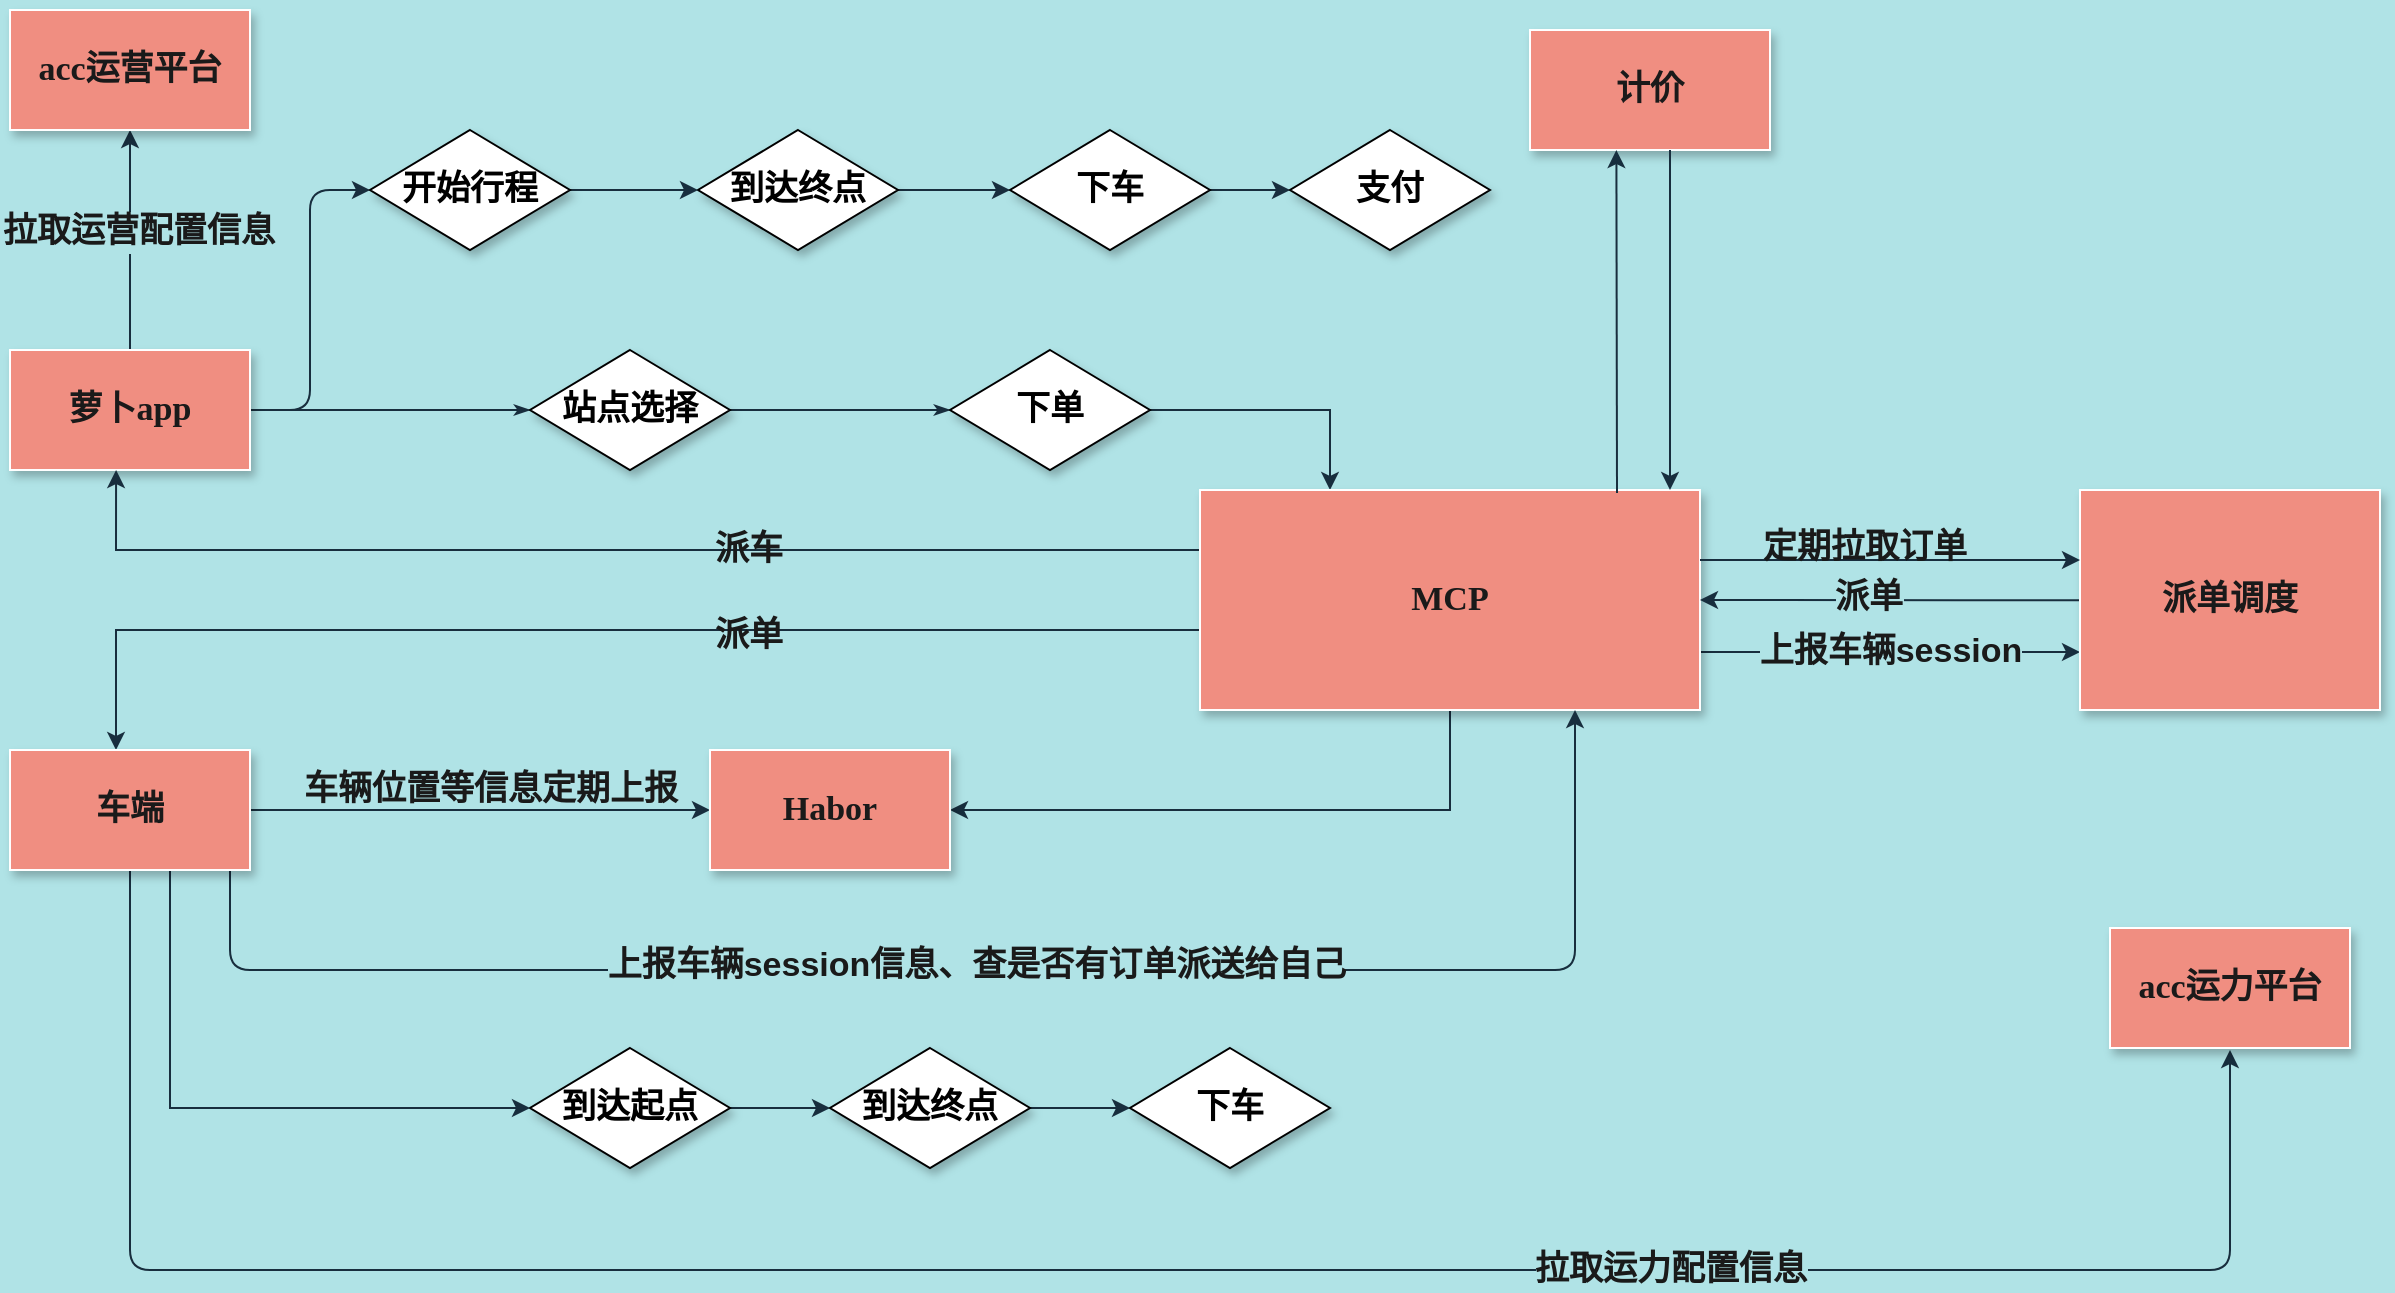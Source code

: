 <mxfile version="16.2.1" type="github" pages="2">
  <diagram name="apollo" id="edf60f1a-56cd-e834-aa8a-f176f3a09ee4">
    <mxGraphModel dx="926" dy="496" grid="1" gridSize="10" guides="1" tooltips="1" connect="1" arrows="1" fold="1" page="1" pageScale="1" pageWidth="1100" pageHeight="850" background="#B0E3E6" math="0" shadow="0">
      <root>
        <mxCell id="0" />
        <mxCell id="1" parent="0" />
        <mxCell id="60e70716793133e9-32" style="edgeStyle=orthogonalEdgeStyle;rounded=0;html=1;labelBackgroundColor=none;startSize=5;endArrow=classicThin;endFill=1;endSize=5;jettySize=auto;orthogonalLoop=1;strokeWidth=1;fontFamily=Verdana;fontSize=17;fontStyle=1;strokeColor=#182E3E;fontColor=#1A1A1A;" parent="1" source="60e70716793133e9-4" target="60e70716793133e9-5" edge="1">
          <mxGeometry relative="1" as="geometry" />
        </mxCell>
        <mxCell id="Idmc_XTQv_-H7MCbFBoS-54" value="" style="edgeStyle=orthogonalEdgeStyle;rounded=0;orthogonalLoop=1;jettySize=auto;html=1;entryX=0.5;entryY=1;entryDx=0;entryDy=0;fontSize=17;fontStyle=1;labelBackgroundColor=#B0E3E6;strokeColor=#182E3E;fontColor=#1A1A1A;" parent="1" source="60e70716793133e9-4" target="Idmc_XTQv_-H7MCbFBoS-50" edge="1">
          <mxGeometry relative="1" as="geometry">
            <mxPoint x="80" y="140" as="targetPoint" />
          </mxGeometry>
        </mxCell>
        <mxCell id="Idmc_XTQv_-H7MCbFBoS-55" value="拉取运营配置信息" style="edgeLabel;html=1;align=center;verticalAlign=middle;resizable=0;points=[];fontSize=17;fontStyle=1;labelBackgroundColor=#B0E3E6;fontColor=#1A1A1A;" parent="Idmc_XTQv_-H7MCbFBoS-54" vertex="1" connectable="0">
          <mxGeometry x="0.067" y="-4" relative="1" as="geometry">
            <mxPoint y="-1" as="offset" />
          </mxGeometry>
        </mxCell>
        <mxCell id="Idmc_XTQv_-H7MCbFBoS-96" value="" style="edgeStyle=orthogonalEdgeStyle;curved=0;rounded=1;sketch=0;orthogonalLoop=1;jettySize=auto;html=1;fontSize=17;entryX=0;entryY=0.5;entryDx=0;entryDy=0;labelBackgroundColor=#B0E3E6;strokeColor=#182E3E;fontColor=#1A1A1A;fontStyle=1" parent="1" source="60e70716793133e9-4" target="Idmc_XTQv_-H7MCbFBoS-85" edge="1">
          <mxGeometry relative="1" as="geometry">
            <mxPoint x="-230" y="-140" as="targetPoint" />
          </mxGeometry>
        </mxCell>
        <mxCell id="60e70716793133e9-4" value="萝卜app" style="rounded=0;whiteSpace=wrap;html=1;shadow=1;labelBackgroundColor=none;strokeWidth=1;fontFamily=Verdana;fontSize=17;align=center;fontStyle=1;strokeColor=#FFFFFF;fillColor=#F08E81;fontColor=#1A1A1A;" parent="1" vertex="1">
          <mxGeometry x="20" y="220" width="120" height="60" as="geometry" />
        </mxCell>
        <mxCell id="60e70716793133e9-33" value="" style="edgeStyle=orthogonalEdgeStyle;rounded=0;html=1;labelBackgroundColor=none;startSize=5;endArrow=classicThin;endFill=1;endSize=5;jettySize=auto;orthogonalLoop=1;strokeWidth=1;fontFamily=Verdana;fontSize=17;fontStyle=1;entryX=0;entryY=0.5;entryDx=0;entryDy=0;strokeColor=#182E3E;fontColor=#1A1A1A;" parent="1" source="60e70716793133e9-5" target="bbj0CBgUNTtJuTdAdlhA-1" edge="1">
          <mxGeometry x="-0.778" y="10" relative="1" as="geometry">
            <mxPoint as="offset" />
            <mxPoint x="390" y="250" as="targetPoint" />
          </mxGeometry>
        </mxCell>
        <mxCell id="60e70716793133e9-5" value="站点选择" style="rhombus;whiteSpace=wrap;html=1;rounded=0;shadow=1;labelBackgroundColor=none;strokeWidth=1;fontFamily=Verdana;fontSize=17;align=center;fontStyle=1;" parent="1" vertex="1">
          <mxGeometry x="280" y="220" width="100" height="60" as="geometry" />
        </mxCell>
        <mxCell id="bbj0CBgUNTtJuTdAdlhA-29" value="" style="edgeStyle=orthogonalEdgeStyle;rounded=0;orthogonalLoop=1;jettySize=auto;html=1;fontSize=17;fontStyle=1;labelBackgroundColor=#B0E3E6;strokeColor=#182E3E;fontColor=#1A1A1A;" parent="1" source="60e70716793133e9-17" target="bbj0CBgUNTtJuTdAdlhA-25" edge="1">
          <mxGeometry relative="1" as="geometry" />
        </mxCell>
        <mxCell id="60e70716793133e9-17" value="到达起点" style="rhombus;whiteSpace=wrap;html=1;rounded=0;shadow=1;labelBackgroundColor=none;strokeWidth=1;fontFamily=Verdana;fontSize=17;align=center;fontStyle=1;" parent="1" vertex="1">
          <mxGeometry x="280" y="569" width="100" height="60" as="geometry" />
        </mxCell>
        <mxCell id="bbj0CBgUNTtJuTdAdlhA-4" value="" style="edgeStyle=orthogonalEdgeStyle;rounded=0;orthogonalLoop=1;jettySize=auto;html=1;fontSize=17;fontStyle=1;labelBackgroundColor=#B0E3E6;strokeColor=#182E3E;fontColor=#1A1A1A;" parent="1" source="bbj0CBgUNTtJuTdAdlhA-1" target="bbj0CBgUNTtJuTdAdlhA-2" edge="1">
          <mxGeometry relative="1" as="geometry">
            <Array as="points">
              <mxPoint x="680" y="250" />
            </Array>
          </mxGeometry>
        </mxCell>
        <mxCell id="bbj0CBgUNTtJuTdAdlhA-1" value="下单" style="rhombus;whiteSpace=wrap;html=1;rounded=0;shadow=1;labelBackgroundColor=none;strokeWidth=1;fontFamily=Verdana;fontSize=17;align=center;fontStyle=1;" parent="1" vertex="1">
          <mxGeometry x="490" y="220" width="100" height="60" as="geometry" />
        </mxCell>
        <mxCell id="bbj0CBgUNTtJuTdAdlhA-24" value="" style="edgeStyle=orthogonalEdgeStyle;rounded=0;orthogonalLoop=1;jettySize=auto;html=1;fontSize=17;fontStyle=1;labelBackgroundColor=#B0E3E6;strokeColor=#182E3E;fontColor=#1A1A1A;" parent="1" source="bbj0CBgUNTtJuTdAdlhA-2" edge="1">
          <mxGeometry relative="1" as="geometry">
            <mxPoint x="490" y="450" as="targetPoint" />
            <Array as="points">
              <mxPoint x="740" y="450" />
            </Array>
          </mxGeometry>
        </mxCell>
        <mxCell id="bbj0CBgUNTtJuTdAdlhA-39" value="" style="edgeStyle=orthogonalEdgeStyle;rounded=0;orthogonalLoop=1;jettySize=auto;html=1;entryX=0.442;entryY=1.067;entryDx=0;entryDy=0;entryPerimeter=0;fontSize=17;fontStyle=1;labelBackgroundColor=#B0E3E6;strokeColor=#182E3E;fontColor=#1A1A1A;" parent="1" edge="1">
          <mxGeometry relative="1" as="geometry">
            <Array as="points">
              <mxPoint x="650" y="320" />
              <mxPoint x="73" y="320" />
            </Array>
            <mxPoint x="650" y="346.057" as="sourcePoint" />
            <mxPoint x="73.04" y="280.0" as="targetPoint" />
          </mxGeometry>
        </mxCell>
        <mxCell id="bbj0CBgUNTtJuTdAdlhA-51" style="edgeStyle=orthogonalEdgeStyle;rounded=0;orthogonalLoop=1;jettySize=auto;html=1;entryX=0.5;entryY=0;entryDx=0;entryDy=0;exitX=0;exitY=0.5;exitDx=0;exitDy=0;fontSize=17;fontStyle=1;labelBackgroundColor=#B0E3E6;strokeColor=#182E3E;fontColor=#1A1A1A;" parent="1" source="bbj0CBgUNTtJuTdAdlhA-2" edge="1">
          <mxGeometry relative="1" as="geometry">
            <mxPoint x="773.0" y="360.077" as="sourcePoint" />
            <mxPoint x="73" y="420" as="targetPoint" />
            <Array as="points">
              <mxPoint x="780" y="360" />
              <mxPoint x="73" y="360" />
            </Array>
          </mxGeometry>
        </mxCell>
        <mxCell id="Idmc_XTQv_-H7MCbFBoS-101" value="上报车辆session" style="edgeStyle=orthogonalEdgeStyle;curved=0;rounded=1;sketch=0;orthogonalLoop=1;jettySize=auto;html=1;fontSize=17;entryX=0;entryY=0.5;entryDx=0;entryDy=0;labelBackgroundColor=#B0E3E6;strokeColor=#182E3E;fontColor=#1A1A1A;fontStyle=1" parent="1" edge="1">
          <mxGeometry relative="1" as="geometry">
            <mxPoint x="865" y="371" as="sourcePoint" />
            <mxPoint x="1055" y="371" as="targetPoint" />
          </mxGeometry>
        </mxCell>
        <mxCell id="bbj0CBgUNTtJuTdAdlhA-2" value="MCP" style="rounded=0;whiteSpace=wrap;html=1;shadow=1;labelBackgroundColor=none;strokeWidth=1;fontFamily=Verdana;fontSize=17;align=center;fontStyle=1;fillColor=#F08E81;strokeColor=#FFFFFF;fontColor=#1A1A1A;" parent="1" vertex="1">
          <mxGeometry x="615" y="290" width="250" height="110" as="geometry" />
        </mxCell>
        <mxCell id="Idmc_XTQv_-H7MCbFBoS-99" value="" style="edgeStyle=orthogonalEdgeStyle;curved=0;rounded=1;sketch=0;orthogonalLoop=1;jettySize=auto;html=1;fontSize=17;labelBackgroundColor=#B0E3E6;strokeColor=#182E3E;fontColor=#1A1A1A;fontStyle=1" parent="1" edge="1">
          <mxGeometry relative="1" as="geometry">
            <mxPoint x="1055" y="345.077" as="sourcePoint" />
            <mxPoint x="865" y="345" as="targetPoint" />
            <Array as="points">
              <mxPoint x="1005" y="345" />
              <mxPoint x="1005" y="345" />
            </Array>
          </mxGeometry>
        </mxCell>
        <mxCell id="Idmc_XTQv_-H7MCbFBoS-100" value="派单" style="edgeLabel;html=1;align=center;verticalAlign=middle;resizable=0;points=[];fontSize=17;labelBackgroundColor=#B0E3E6;fontColor=#1A1A1A;fontStyle=1" parent="Idmc_XTQv_-H7MCbFBoS-99" vertex="1" connectable="0">
          <mxGeometry x="0.108" y="-1" relative="1" as="geometry">
            <mxPoint x="-1" as="offset" />
          </mxGeometry>
        </mxCell>
        <mxCell id="bbj0CBgUNTtJuTdAdlhA-6" value="派单调度" style="rounded=0;whiteSpace=wrap;html=1;shadow=1;labelBackgroundColor=none;strokeWidth=1;fontFamily=Verdana;fontSize=17;align=center;fontStyle=1;strokeColor=#FFFFFF;fillColor=#F08E81;fontColor=#1A1A1A;" parent="1" vertex="1">
          <mxGeometry x="1055" y="290" width="150" height="110" as="geometry" />
        </mxCell>
        <mxCell id="bbj0CBgUNTtJuTdAdlhA-18" value="" style="edgeStyle=orthogonalEdgeStyle;rounded=0;orthogonalLoop=1;jettySize=auto;html=1;entryX=0;entryY=0.5;entryDx=0;entryDy=0;fontSize=17;fontStyle=1;labelBackgroundColor=#B0E3E6;strokeColor=#182E3E;fontColor=#1A1A1A;" parent="1" source="bbj0CBgUNTtJuTdAdlhA-13" target="bbj0CBgUNTtJuTdAdlhA-16" edge="1">
          <mxGeometry relative="1" as="geometry">
            <mxPoint x="240" y="450" as="targetPoint" />
          </mxGeometry>
        </mxCell>
        <mxCell id="bbj0CBgUNTtJuTdAdlhA-37" value="" style="edgeStyle=orthogonalEdgeStyle;rounded=0;orthogonalLoop=1;jettySize=auto;html=1;entryX=0;entryY=0.5;entryDx=0;entryDy=0;fontSize=17;fontStyle=1;labelBackgroundColor=#B0E3E6;strokeColor=#182E3E;fontColor=#1A1A1A;" parent="1" target="60e70716793133e9-17" edge="1">
          <mxGeometry relative="1" as="geometry">
            <mxPoint x="76.92" y="610" as="targetPoint" />
            <mxPoint x="79" y="480" as="sourcePoint" />
            <Array as="points">
              <mxPoint x="100" y="480" />
              <mxPoint x="100" y="599" />
            </Array>
          </mxGeometry>
        </mxCell>
        <mxCell id="Idmc_XTQv_-H7MCbFBoS-65" value="" style="edgeStyle=orthogonalEdgeStyle;curved=0;rounded=1;sketch=0;orthogonalLoop=1;jettySize=auto;html=1;fontSize=17;entryX=0.75;entryY=1;entryDx=0;entryDy=0;labelBackgroundColor=#B0E3E6;strokeColor=#182E3E;fontColor=#1A1A1A;fontStyle=1" parent="1" source="bbj0CBgUNTtJuTdAdlhA-13" target="bbj0CBgUNTtJuTdAdlhA-2" edge="1">
          <mxGeometry relative="1" as="geometry">
            <mxPoint x="882" y="400" as="targetPoint" />
            <Array as="points">
              <mxPoint x="130" y="530" />
              <mxPoint x="803" y="530" />
            </Array>
          </mxGeometry>
        </mxCell>
        <mxCell id="Idmc_XTQv_-H7MCbFBoS-66" value="上报车辆session信息、查是否有订单派送给自己" style="edgeLabel;html=1;align=center;verticalAlign=middle;resizable=0;points=[];fontSize=17;labelBackgroundColor=#B0E3E6;fontColor=#1A1A1A;fontStyle=1" parent="Idmc_XTQv_-H7MCbFBoS-65" vertex="1" connectable="0">
          <mxGeometry x="-0.009" y="2" relative="1" as="geometry">
            <mxPoint as="offset" />
          </mxGeometry>
        </mxCell>
        <mxCell id="Idmc_XTQv_-H7MCbFBoS-70" value="" style="edgeStyle=orthogonalEdgeStyle;curved=0;rounded=1;sketch=0;orthogonalLoop=1;jettySize=auto;html=1;fontSize=17;labelBackgroundColor=#B0E3E6;strokeColor=#182E3E;fontColor=#1A1A1A;fontStyle=1" parent="1" source="bbj0CBgUNTtJuTdAdlhA-13" edge="1">
          <mxGeometry relative="1" as="geometry">
            <mxPoint x="1130" y="570" as="targetPoint" />
            <Array as="points">
              <mxPoint x="80" y="680" />
              <mxPoint x="1130" y="680" />
            </Array>
          </mxGeometry>
        </mxCell>
        <mxCell id="Idmc_XTQv_-H7MCbFBoS-71" value="拉取运力配置信息" style="edgeLabel;html=1;align=center;verticalAlign=middle;resizable=0;points=[];fontSize=17;labelBackgroundColor=#B0E3E6;fontColor=#1A1A1A;fontStyle=1" parent="Idmc_XTQv_-H7MCbFBoS-70" vertex="1" connectable="0">
          <mxGeometry x="0.249" y="-3" relative="1" as="geometry">
            <mxPoint x="120" y="-3" as="offset" />
          </mxGeometry>
        </mxCell>
        <mxCell id="bbj0CBgUNTtJuTdAdlhA-13" value="车端" style="rounded=0;whiteSpace=wrap;html=1;shadow=1;labelBackgroundColor=none;strokeWidth=1;fontFamily=Verdana;fontSize=17;align=center;fontStyle=1;strokeColor=#FFFFFF;fillColor=#F08E81;fontColor=#1A1A1A;" parent="1" vertex="1">
          <mxGeometry x="20" y="420" width="120" height="60" as="geometry" />
        </mxCell>
        <mxCell id="bbj0CBgUNTtJuTdAdlhA-16" value="Habor" style="rounded=0;whiteSpace=wrap;html=1;shadow=1;labelBackgroundColor=none;strokeWidth=1;fontFamily=Verdana;fontSize=17;align=center;fontStyle=1;strokeColor=#FFFFFF;fillColor=#F08E81;fontColor=#1A1A1A;" parent="1" vertex="1">
          <mxGeometry x="370" y="420" width="120" height="60" as="geometry" />
        </mxCell>
        <mxCell id="bbj0CBgUNTtJuTdAdlhA-30" value="" style="edgeStyle=orthogonalEdgeStyle;rounded=0;orthogonalLoop=1;jettySize=auto;html=1;fontSize=17;fontStyle=1;labelBackgroundColor=#B0E3E6;strokeColor=#182E3E;fontColor=#1A1A1A;" parent="1" source="bbj0CBgUNTtJuTdAdlhA-25" target="bbj0CBgUNTtJuTdAdlhA-27" edge="1">
          <mxGeometry relative="1" as="geometry" />
        </mxCell>
        <mxCell id="bbj0CBgUNTtJuTdAdlhA-25" value="到达终点" style="rhombus;whiteSpace=wrap;html=1;rounded=0;shadow=1;labelBackgroundColor=none;strokeWidth=1;fontFamily=Verdana;fontSize=17;align=center;fontStyle=1;" parent="1" vertex="1">
          <mxGeometry x="430" y="569" width="100" height="60" as="geometry" />
        </mxCell>
        <mxCell id="bbj0CBgUNTtJuTdAdlhA-27" value="下车" style="rhombus;whiteSpace=wrap;html=1;rounded=0;shadow=1;labelBackgroundColor=none;strokeWidth=1;fontFamily=Verdana;fontSize=17;align=center;fontStyle=1;" parent="1" vertex="1">
          <mxGeometry x="580" y="569" width="100" height="60" as="geometry" />
        </mxCell>
        <mxCell id="bbj0CBgUNTtJuTdAdlhA-35" value="车辆位置等信息定期上报" style="text;html=1;align=center;verticalAlign=middle;resizable=0;points=[];autosize=1;strokeColor=none;fillColor=none;fontSize=17;fontStyle=1;fontColor=#1A1A1A;" parent="1" vertex="1">
          <mxGeometry x="160" y="425" width="200" height="30" as="geometry" />
        </mxCell>
        <mxCell id="bbj0CBgUNTtJuTdAdlhA-42" value="派车" style="text;html=1;align=center;verticalAlign=middle;resizable=0;points=[];autosize=1;strokeColor=none;fillColor=none;fontSize=17;fontStyle=1;fontColor=#1A1A1A;" parent="1" vertex="1">
          <mxGeometry x="364" y="305" width="50" height="30" as="geometry" />
        </mxCell>
        <mxCell id="bbj0CBgUNTtJuTdAdlhA-43" value="派单" style="text;html=1;align=center;verticalAlign=middle;resizable=0;points=[];autosize=1;strokeColor=none;fillColor=none;fontSize=17;fontStyle=1;fontColor=#1A1A1A;" parent="1" vertex="1">
          <mxGeometry x="364" y="348" width="50" height="30" as="geometry" />
        </mxCell>
        <mxCell id="Idmc_XTQv_-H7MCbFBoS-37" value="计价" style="rounded=0;whiteSpace=wrap;html=1;shadow=1;labelBackgroundColor=none;strokeWidth=1;fontFamily=Verdana;fontSize=17;align=center;fontStyle=1;fillColor=#F08E81;strokeColor=#FFFFFF;fontColor=#1A1A1A;" parent="1" vertex="1">
          <mxGeometry x="780" y="60" width="120" height="60" as="geometry" />
        </mxCell>
        <mxCell id="Idmc_XTQv_-H7MCbFBoS-43" value="" style="endArrow=classic;html=1;rounded=0;fontSize=17;fontStyle=1;exitX=0.834;exitY=0.014;exitDx=0;exitDy=0;exitPerimeter=0;entryX=0.36;entryY=1.001;entryDx=0;entryDy=0;entryPerimeter=0;labelBackgroundColor=#B0E3E6;strokeColor=#182E3E;fontColor=#1A1A1A;" parent="1" source="bbj0CBgUNTtJuTdAdlhA-2" target="Idmc_XTQv_-H7MCbFBoS-37" edge="1">
          <mxGeometry width="50" height="50" relative="1" as="geometry">
            <mxPoint x="859" y="310" as="sourcePoint" />
            <mxPoint x="859" y="120" as="targetPoint" />
          </mxGeometry>
        </mxCell>
        <mxCell id="Idmc_XTQv_-H7MCbFBoS-44" value="" style="endArrow=classic;html=1;rounded=0;fontSize=17;fontStyle=1;labelBackgroundColor=#B0E3E6;strokeColor=#182E3E;fontColor=#1A1A1A;" parent="1" edge="1">
          <mxGeometry width="50" height="50" relative="1" as="geometry">
            <mxPoint x="850" y="120" as="sourcePoint" />
            <mxPoint x="850" y="290" as="targetPoint" />
            <Array as="points">
              <mxPoint x="850" y="290" />
            </Array>
          </mxGeometry>
        </mxCell>
        <mxCell id="Idmc_XTQv_-H7MCbFBoS-50" value="acc运营平台" style="rounded=0;whiteSpace=wrap;html=1;shadow=1;labelBackgroundColor=none;strokeWidth=1;fontFamily=Verdana;fontSize=17;align=center;fontStyle=1;strokeColor=#FFFFFF;fillColor=#F08E81;fontColor=#1A1A1A;" parent="1" vertex="1">
          <mxGeometry x="20" y="50" width="120" height="60" as="geometry" />
        </mxCell>
        <mxCell id="Idmc_XTQv_-H7MCbFBoS-89" value="" style="edgeStyle=orthogonalEdgeStyle;curved=0;rounded=1;sketch=0;orthogonalLoop=1;jettySize=auto;html=1;fontSize=17;strokeColor=#182E3E;labelBackgroundColor=#B0E3E6;fontColor=#1A1A1A;fontStyle=1" parent="1" source="Idmc_XTQv_-H7MCbFBoS-82" target="Idmc_XTQv_-H7MCbFBoS-83" edge="1">
          <mxGeometry relative="1" as="geometry" />
        </mxCell>
        <mxCell id="Idmc_XTQv_-H7MCbFBoS-82" value="到达终点" style="rhombus;whiteSpace=wrap;html=1;rounded=0;shadow=1;labelBackgroundColor=none;strokeWidth=1;fontFamily=Verdana;fontSize=17;align=center;fontStyle=1;" parent="1" vertex="1">
          <mxGeometry x="364" y="110" width="100" height="60" as="geometry" />
        </mxCell>
        <mxCell id="Idmc_XTQv_-H7MCbFBoS-90" value="" style="edgeStyle=orthogonalEdgeStyle;curved=0;rounded=1;sketch=0;orthogonalLoop=1;jettySize=auto;html=1;fontSize=17;strokeColor=#182E3E;labelBackgroundColor=#B0E3E6;fontColor=#1A1A1A;fontStyle=1" parent="1" source="Idmc_XTQv_-H7MCbFBoS-83" target="Idmc_XTQv_-H7MCbFBoS-84" edge="1">
          <mxGeometry relative="1" as="geometry" />
        </mxCell>
        <mxCell id="Idmc_XTQv_-H7MCbFBoS-83" value="下车" style="rhombus;whiteSpace=wrap;html=1;rounded=0;shadow=1;labelBackgroundColor=none;strokeWidth=1;fontFamily=Verdana;fontSize=17;align=center;fontStyle=1;" parent="1" vertex="1">
          <mxGeometry x="520" y="110" width="100" height="60" as="geometry" />
        </mxCell>
        <mxCell id="Idmc_XTQv_-H7MCbFBoS-84" value="支付" style="rhombus;whiteSpace=wrap;html=1;rounded=0;shadow=1;labelBackgroundColor=none;strokeWidth=1;fontFamily=Verdana;fontSize=17;align=center;fontStyle=1;" parent="1" vertex="1">
          <mxGeometry x="660" y="110" width="100" height="60" as="geometry" />
        </mxCell>
        <mxCell id="Idmc_XTQv_-H7MCbFBoS-88" value="" style="edgeStyle=orthogonalEdgeStyle;curved=0;rounded=1;sketch=0;orthogonalLoop=1;jettySize=auto;html=1;fontSize=17;strokeColor=#182E3E;labelBackgroundColor=#B0E3E6;fontColor=#1A1A1A;fontStyle=1" parent="1" source="Idmc_XTQv_-H7MCbFBoS-85" target="Idmc_XTQv_-H7MCbFBoS-82" edge="1">
          <mxGeometry relative="1" as="geometry" />
        </mxCell>
        <mxCell id="Idmc_XTQv_-H7MCbFBoS-85" value="开始行程" style="rhombus;whiteSpace=wrap;html=1;rounded=0;shadow=1;labelBackgroundColor=none;strokeWidth=1;fontFamily=Verdana;fontSize=17;align=center;fontStyle=1;" parent="1" vertex="1">
          <mxGeometry x="200" y="110" width="100" height="60" as="geometry" />
        </mxCell>
        <mxCell id="Idmc_XTQv_-H7MCbFBoS-98" value="" style="endArrow=classic;html=1;rounded=1;sketch=0;fontSize=17;curved=0;entryX=0;entryY=0;entryDx=0;entryDy=0;labelBackgroundColor=#B0E3E6;strokeColor=#182E3E;fontColor=#1A1A1A;fontStyle=1" parent="1" edge="1">
          <mxGeometry width="50" height="50" relative="1" as="geometry">
            <mxPoint x="865" y="325" as="sourcePoint" />
            <mxPoint x="1055" y="325" as="targetPoint" />
          </mxGeometry>
        </mxCell>
        <mxCell id="Idmc_XTQv_-H7MCbFBoS-102" value="定期拉取订单" style="text;html=1;align=center;verticalAlign=middle;resizable=0;points=[];autosize=1;strokeColor=none;fillColor=none;fontSize=17;fontColor=#1A1A1A;fontStyle=1" parent="1" vertex="1">
          <mxGeometry x="887" y="304" width="120" height="30" as="geometry" />
        </mxCell>
        <mxCell id="Idmc_XTQv_-H7MCbFBoS-107" value="acc运力平台" style="rounded=0;whiteSpace=wrap;html=1;shadow=1;labelBackgroundColor=none;strokeWidth=1;fontFamily=Verdana;fontSize=17;align=center;fontStyle=1;fillColor=#F08E81;strokeColor=#FFFFFF;fontColor=#1A1A1A;" parent="1" vertex="1">
          <mxGeometry x="1070" y="509" width="120" height="60" as="geometry" />
        </mxCell>
      </root>
    </mxGraphModel>
  </diagram>
  <diagram id="yBtcwEMLk8sNVTrsk6d0" name="Page-2">
    <mxGraphModel dx="1920" dy="1240" grid="1" gridSize="10" guides="1" tooltips="1" connect="1" arrows="1" fold="1" page="1" pageScale="1" pageWidth="850" pageHeight="1100" background="#B0E3E6" math="0" shadow="0">
      <root>
        <mxCell id="RXqplQzH3D20h99FI2Zn-0" />
        <mxCell id="RXqplQzH3D20h99FI2Zn-1" parent="RXqplQzH3D20h99FI2Zn-0" />
        <mxCell id="jcNUKawRe9-V6b1kBamd-6" style="edgeStyle=orthogonalEdgeStyle;rounded=0;orthogonalLoop=1;jettySize=auto;html=1;exitX=1;exitY=0.5;exitDx=0;exitDy=0;entryX=0;entryY=0.5;entryDx=0;entryDy=0;fontFamily=Helvetica;fontSize=20;" parent="RXqplQzH3D20h99FI2Zn-1" source="WSxuQDSxP1_VhNtHtAJZ-6" target="jcNUKawRe9-V6b1kBamd-4" edge="1">
          <mxGeometry relative="1" as="geometry" />
        </mxCell>
        <mxCell id="WSxuQDSxP1_VhNtHtAJZ-6" value="&lt;font style=&quot;font-size: 20px;&quot;&gt;开始&lt;br style=&quot;font-size: 20px;&quot;&gt;行程&lt;/font&gt;" style="rhombus;whiteSpace=wrap;html=1;rounded=0;shadow=1;labelBackgroundColor=none;strokeWidth=1;fontFamily=Helvetica;fontSize=20;align=center;fontStyle=1;" parent="RXqplQzH3D20h99FI2Zn-1" vertex="1">
          <mxGeometry x="910" y="55" width="100" height="70" as="geometry" />
        </mxCell>
        <mxCell id="6rmgMFitNLuvDbYLiNOG-2" style="edgeStyle=orthogonalEdgeStyle;rounded=0;orthogonalLoop=1;jettySize=auto;html=1;exitX=0;exitY=0.25;exitDx=0;exitDy=0;entryX=1;entryY=0.25;entryDx=0;entryDy=0;fontFamily=Helvetica;fontSize=20;" parent="RXqplQzH3D20h99FI2Zn-1" edge="1">
          <mxGeometry relative="1" as="geometry">
            <mxPoint x="1250" y="465" as="sourcePoint" />
            <mxPoint x="870" y="465" as="targetPoint" />
          </mxGeometry>
        </mxCell>
        <mxCell id="WSxuQDSxP1_VhNtHtAJZ-18" value="派单调度" style="rounded=0;whiteSpace=wrap;html=1;shadow=1;labelBackgroundColor=none;strokeWidth=1;fontFamily=Helvetica;fontSize=36;align=center;fontStyle=1;strokeColor=#FFFFFF;fillColor=#F08E81;fontColor=#1A1A1A;" parent="RXqplQzH3D20h99FI2Zn-1" vertex="1">
          <mxGeometry x="1250" y="431" width="160" height="80" as="geometry" />
        </mxCell>
        <mxCell id="WSxuQDSxP1_VhNtHtAJZ-26" value="Habor" style="rounded=0;whiteSpace=wrap;html=1;shadow=1;labelBackgroundColor=none;strokeWidth=1;fontFamily=Helvetica;fontSize=36;align=center;fontStyle=1;strokeColor=#FFFFFF;fillColor=#F08E81;fontColor=#1A1A1A;" parent="RXqplQzH3D20h99FI2Zn-1" vertex="1">
          <mxGeometry x="1250" y="800" width="160" height="80" as="geometry" />
        </mxCell>
        <mxCell id="WSxuQDSxP1_VhNtHtAJZ-30" value="定期上报车辆详细信息" style="text;html=1;align=center;verticalAlign=middle;resizable=0;points=[];autosize=1;strokeColor=none;fillColor=none;fontSize=24;fontStyle=1;fontColor=#1A1A1A;" parent="RXqplQzH3D20h99FI2Zn-1" vertex="1">
          <mxGeometry x="940" y="800" width="260" height="30" as="geometry" />
        </mxCell>
        <mxCell id="WSxuQDSxP1_VhNtHtAJZ-31" value="派车" style="text;html=1;align=center;verticalAlign=middle;resizable=0;points=[];autosize=1;strokeColor=none;fillColor=none;fontSize=24;fontStyle=1;fontColor=#1A1A1A;fontFamily=Helvetica;" parent="RXqplQzH3D20h99FI2Zn-1" vertex="1">
          <mxGeometry x="820" y="310" width="60" height="30" as="geometry" />
        </mxCell>
        <mxCell id="WSxuQDSxP1_VhNtHtAJZ-32" value="派单" style="text;html=1;align=center;verticalAlign=middle;resizable=0;points=[];autosize=1;strokeColor=none;fillColor=none;fontSize=24;fontStyle=1;fontColor=#1A1A1A;fontFamily=Helvetica;" parent="RXqplQzH3D20h99FI2Zn-1" vertex="1">
          <mxGeometry x="820" y="630" width="60" height="30" as="geometry" />
        </mxCell>
        <mxCell id="k2NdF4Qrwq0ymE2j2wYZ-0" value="" style="edgeStyle=orthogonalEdgeStyle;rounded=0;orthogonalLoop=1;jettySize=auto;html=1;fontFamily=Helvetica;fontSize=20;entryX=0;entryY=0.5;entryDx=0;entryDy=0;" parent="RXqplQzH3D20h99FI2Zn-1" source="-WFpoLSMQWAh0m3e2xRS-1" target="WSxuQDSxP1_VhNtHtAJZ-26" edge="1">
          <mxGeometry relative="1" as="geometry" />
        </mxCell>
        <mxCell id="ZgZqbP-8U3UUOy4uoiCd-0" style="edgeStyle=orthogonalEdgeStyle;rounded=0;orthogonalLoop=1;jettySize=auto;html=1;exitX=0;exitY=0.5;exitDx=0;exitDy=0;entryX=1;entryY=0.5;entryDx=0;entryDy=0;fontFamily=Helvetica;fontSize=23;" parent="RXqplQzH3D20h99FI2Zn-1" source="-WFpoLSMQWAh0m3e2xRS-1" target="-WFpoLSMQWAh0m3e2xRS-5" edge="1">
          <mxGeometry relative="1" as="geometry" />
        </mxCell>
        <mxCell id="jcNUKawRe9-V6b1kBamd-13" style="edgeStyle=none;rounded=0;orthogonalLoop=1;jettySize=auto;html=1;exitX=0.75;exitY=0;exitDx=0;exitDy=0;entryX=0.604;entryY=1.02;entryDx=0;entryDy=0;fontFamily=Helvetica;fontSize=20;entryPerimeter=0;" parent="RXqplQzH3D20h99FI2Zn-1" edge="1">
          <mxGeometry relative="1" as="geometry">
            <mxPoint x="764" y="800" as="sourcePoint" />
            <mxPoint x="764.64" y="512.6" as="targetPoint" />
          </mxGeometry>
        </mxCell>
        <mxCell id="-WFpoLSMQWAh0m3e2xRS-1" value="&lt;font style=&quot;font-size: 36px;&quot;&gt;车端&lt;/font&gt;" style="rounded=0;whiteSpace=wrap;html=1;shadow=1;labelBackgroundColor=none;strokeWidth=1;fontFamily=Helvetica;fontSize=36;align=center;fontStyle=1;strokeColor=#FFFFFF;fillColor=#F08E81;fontColor=#1A1A1A;" parent="RXqplQzH3D20h99FI2Zn-1" vertex="1">
          <mxGeometry x="710" y="800" width="160" height="80" as="geometry" />
        </mxCell>
        <mxCell id="6rmgMFitNLuvDbYLiNOG-1" value="" style="edgeStyle=orthogonalEdgeStyle;rounded=0;orthogonalLoop=1;jettySize=auto;html=1;exitX=1;exitY=0.75;exitDx=0;exitDy=0;entryX=0;entryY=0.75;entryDx=0;entryDy=0;fontFamily=Helvetica;fontSize=20;" parent="RXqplQzH3D20h99FI2Zn-1" edge="1">
          <mxGeometry y="-40" relative="1" as="geometry">
            <mxPoint x="870" y="484" as="sourcePoint" />
            <mxPoint x="1250" y="484" as="targetPoint" />
            <mxPoint as="offset" />
          </mxGeometry>
        </mxCell>
        <mxCell id="7kC94pu-3dou_B2ptV_D-0" style="edgeStyle=orthogonalEdgeStyle;rounded=0;orthogonalLoop=1;jettySize=auto;html=1;exitX=0;exitY=0.5;exitDx=0;exitDy=0;entryX=1;entryY=0.5;entryDx=0;entryDy=0;fontFamily=Helvetica;fontSize=23;" parent="RXqplQzH3D20h99FI2Zn-1" source="-WFpoLSMQWAh0m3e2xRS-2" target="-WFpoLSMQWAh0m3e2xRS-3" edge="1">
          <mxGeometry relative="1" as="geometry" />
        </mxCell>
        <mxCell id="jcNUKawRe9-V6b1kBamd-2" style="edgeStyle=orthogonalEdgeStyle;rounded=0;orthogonalLoop=1;jettySize=auto;html=1;exitX=0.588;exitY=0;exitDx=0;exitDy=0;entryX=0.25;entryY=1;entryDx=0;entryDy=0;fontFamily=Helvetica;fontSize=24;exitPerimeter=0;" parent="RXqplQzH3D20h99FI2Zn-1" source="-WFpoLSMQWAh0m3e2xRS-2" edge="1">
          <mxGeometry relative="1" as="geometry">
            <mxPoint x="805" y="520" as="sourcePoint" />
            <mxPoint x="805" y="130" as="targetPoint" />
          </mxGeometry>
        </mxCell>
        <mxCell id="rebbQppr1F8e__vuaiVA-0" style="edgeStyle=orthogonalEdgeStyle;rounded=0;orthogonalLoop=1;jettySize=auto;html=1;exitX=0.25;exitY=1;exitDx=0;exitDy=0;entryX=0.25;entryY=0;entryDx=0;entryDy=0;fontFamily=Helvetica;fontSize=20;" parent="RXqplQzH3D20h99FI2Zn-1" edge="1">
          <mxGeometry relative="1" as="geometry">
            <mxPoint x="805" y="511" as="sourcePoint" />
            <mxPoint x="805" y="800" as="targetPoint" />
          </mxGeometry>
        </mxCell>
        <mxCell id="-WFpoLSMQWAh0m3e2xRS-2" value="&lt;font style=&quot;font-size: 40px;&quot;&gt;MC&lt;/font&gt;" style="rounded=0;whiteSpace=wrap;html=1;shadow=1;labelBackgroundColor=none;strokeWidth=1;fontFamily=Helvetica;fontSize=40;align=center;fontStyle=1;strokeColor=#FFFFFF;fillColor=#F08E81;fontColor=#1A1A1A;" parent="RXqplQzH3D20h99FI2Zn-1" vertex="1">
          <mxGeometry x="710" y="431" width="160" height="80" as="geometry" />
        </mxCell>
        <mxCell id="-WFpoLSMQWAh0m3e2xRS-3" value="&lt;font style=&quot;font-size: 40px&quot;&gt;计价&lt;/font&gt;" style="rounded=0;whiteSpace=wrap;html=1;shadow=1;labelBackgroundColor=none;strokeWidth=1;fontFamily=Helvetica;fontSize=40;align=center;fontStyle=1;strokeColor=#FFFFFF;fillColor=#F08E81;fontColor=#1A1A1A;" parent="RXqplQzH3D20h99FI2Zn-1" vertex="1">
          <mxGeometry x="170" y="431" width="160" height="80" as="geometry" />
        </mxCell>
        <mxCell id="-WFpoLSMQWAh0m3e2xRS-4" value="运营平台" style="rounded=0;whiteSpace=wrap;html=1;shadow=1;labelBackgroundColor=none;strokeWidth=1;fontFamily=Helvetica;fontSize=36;align=center;fontStyle=1;strokeColor=#FFFFFF;fillColor=#F08E81;fontColor=#1A1A1A;" parent="RXqplQzH3D20h99FI2Zn-1" vertex="1">
          <mxGeometry x="170" y="50" width="160" height="80" as="geometry" />
        </mxCell>
        <mxCell id="-WFpoLSMQWAh0m3e2xRS-5" value="运力平台" style="rounded=0;whiteSpace=wrap;html=1;shadow=1;labelBackgroundColor=none;strokeWidth=1;fontFamily=Helvetica;fontSize=36;align=center;fontStyle=1;strokeColor=#FFFFFF;fillColor=#F08E81;fontColor=#1A1A1A;" parent="RXqplQzH3D20h99FI2Zn-1" vertex="1">
          <mxGeometry x="170" y="800" width="160" height="80" as="geometry" />
        </mxCell>
        <mxCell id="lVegFYNH746cEorymAKM-0" style="edgeStyle=orthogonalEdgeStyle;rounded=0;orthogonalLoop=1;jettySize=auto;html=1;exitX=0;exitY=0.5;exitDx=0;exitDy=0;entryX=1;entryY=0.5;entryDx=0;entryDy=0;fontFamily=Helvetica;fontSize=23;" parent="RXqplQzH3D20h99FI2Zn-1" source="-WFpoLSMQWAh0m3e2xRS-6" target="-WFpoLSMQWAh0m3e2xRS-4" edge="1">
          <mxGeometry relative="1" as="geometry" />
        </mxCell>
        <mxCell id="jcNUKawRe9-V6b1kBamd-1" style="edgeStyle=orthogonalEdgeStyle;rounded=0;orthogonalLoop=1;jettySize=auto;html=1;exitX=0.75;exitY=1;exitDx=0;exitDy=0;fontFamily=Helvetica;fontSize=24;entryX=0.414;entryY=-0.019;entryDx=0;entryDy=0;entryPerimeter=0;" parent="RXqplQzH3D20h99FI2Zn-1" target="-WFpoLSMQWAh0m3e2xRS-2" edge="1">
          <mxGeometry relative="1" as="geometry">
            <mxPoint x="777" y="130" as="sourcePoint" />
            <mxPoint x="777" y="440" as="targetPoint" />
          </mxGeometry>
        </mxCell>
        <mxCell id="jcNUKawRe9-V6b1kBamd-9" value="" style="edgeStyle=orthogonalEdgeStyle;rounded=0;orthogonalLoop=1;jettySize=auto;html=1;fontFamily=Helvetica;fontSize=20;" parent="RXqplQzH3D20h99FI2Zn-1" source="-WFpoLSMQWAh0m3e2xRS-6" target="WSxuQDSxP1_VhNtHtAJZ-6" edge="1">
          <mxGeometry relative="1" as="geometry" />
        </mxCell>
        <mxCell id="-WFpoLSMQWAh0m3e2xRS-6" value="萝卜app" style="rounded=0;whiteSpace=wrap;html=1;shadow=1;labelBackgroundColor=none;strokeWidth=1;fontFamily=Helvetica;fontSize=36;align=center;fontStyle=1;strokeColor=#FFFFFF;fillColor=#F08E81;fontColor=#1A1A1A;" parent="RXqplQzH3D20h99FI2Zn-1" vertex="1">
          <mxGeometry x="710" y="50" width="160" height="80" as="geometry" />
        </mxCell>
        <mxCell id="-WFpoLSMQWAh0m3e2xRS-8" value="&lt;font style=&quot;font-size: 20px;&quot;&gt;支付&lt;/font&gt;" style="rhombus;whiteSpace=wrap;html=1;rounded=0;shadow=1;labelBackgroundColor=none;strokeWidth=1;fontFamily=Helvetica;fontSize=20;align=center;fontStyle=1;" parent="RXqplQzH3D20h99FI2Zn-1" vertex="1">
          <mxGeometry x="1322" y="55" width="88" height="70" as="geometry" />
        </mxCell>
        <mxCell id="6rmgMFitNLuvDbYLiNOG-3" value="拉取订单、派单" style="text;html=1;resizable=0;autosize=1;align=center;verticalAlign=middle;points=[];fillColor=none;strokeColor=none;rounded=0;fontFamily=Helvetica;fontSize=24;fontStyle=1" parent="RXqplQzH3D20h99FI2Zn-1" vertex="1">
          <mxGeometry x="970" y="430" width="180" height="30" as="geometry" />
        </mxCell>
        <mxCell id="6rmgMFitNLuvDbYLiNOG-4" value="上报车辆session" style="text;html=1;resizable=0;autosize=1;align=center;verticalAlign=middle;points=[];fillColor=none;strokeColor=none;rounded=0;fontFamily=Helvetica;fontSize=24;fontStyle=1" parent="RXqplQzH3D20h99FI2Zn-1" vertex="1">
          <mxGeometry x="960" y="491" width="200" height="30" as="geometry" />
        </mxCell>
        <mxCell id="QmL1xl5ukp9-LgIoUXeF-0" value="上报车辆session信息&lt;br style=&quot;font-size: 23px&quot;&gt;检查是否有单派给自己" style="text;html=1;align=center;verticalAlign=middle;resizable=0;points=[];autosize=1;strokeColor=none;fillColor=none;fontSize=23;fontStyle=1;fontColor=#1A1A1A;fontFamily=Helvetica;" parent="RXqplQzH3D20h99FI2Zn-1" vertex="1">
          <mxGeometry x="520" y="615" width="250" height="60" as="geometry" />
        </mxCell>
        <mxCell id="VtqbzeX53QGLkUN65u5u-0" value="拉取运力配置信息" style="text;html=1;align=center;verticalAlign=middle;resizable=0;points=[];autosize=1;strokeColor=none;fillColor=none;fontSize=24;fontStyle=1;fontColor=#1A1A1A;" parent="RXqplQzH3D20h99FI2Zn-1" vertex="1">
          <mxGeometry x="415" y="800" width="210" height="30" as="geometry" />
        </mxCell>
        <mxCell id="lVegFYNH746cEorymAKM-1" value="拉取运营配置信息" style="text;html=1;align=center;verticalAlign=middle;resizable=0;points=[];autosize=1;strokeColor=none;fillColor=none;fontSize=24;fontStyle=1;fontColor=#1A1A1A;" parent="RXqplQzH3D20h99FI2Zn-1" vertex="1">
          <mxGeometry x="415" y="50" width="210" height="30" as="geometry" />
        </mxCell>
        <mxCell id="jcNUKawRe9-V6b1kBamd-3" value="站点选择、下单" style="text;html=1;align=center;verticalAlign=middle;resizable=0;points=[];autosize=1;strokeColor=none;fillColor=none;fontSize=24;fontStyle=1;fontColor=#1A1A1A;fontFamily=Helvetica;" parent="RXqplQzH3D20h99FI2Zn-1" vertex="1">
          <mxGeometry x="590" y="270" width="180" height="30" as="geometry" />
        </mxCell>
        <mxCell id="jcNUKawRe9-V6b1kBamd-7" style="edgeStyle=orthogonalEdgeStyle;rounded=0;orthogonalLoop=1;jettySize=auto;html=1;exitX=1;exitY=0.5;exitDx=0;exitDy=0;entryX=0;entryY=0.5;entryDx=0;entryDy=0;fontFamily=Helvetica;fontSize=20;" parent="RXqplQzH3D20h99FI2Zn-1" source="jcNUKawRe9-V6b1kBamd-4" target="jcNUKawRe9-V6b1kBamd-5" edge="1">
          <mxGeometry relative="1" as="geometry" />
        </mxCell>
        <mxCell id="jcNUKawRe9-V6b1kBamd-4" value="&lt;font style=&quot;font-size: 20px;&quot;&gt;到达&lt;br style=&quot;font-size: 20px;&quot;&gt;终点&lt;/font&gt;" style="rhombus;whiteSpace=wrap;html=1;rounded=0;shadow=1;labelBackgroundColor=none;strokeWidth=1;fontFamily=Helvetica;fontSize=20;align=center;fontStyle=1;" parent="RXqplQzH3D20h99FI2Zn-1" vertex="1">
          <mxGeometry x="1056" y="55" width="90" height="70" as="geometry" />
        </mxCell>
        <mxCell id="jcNUKawRe9-V6b1kBamd-8" style="edgeStyle=orthogonalEdgeStyle;rounded=0;orthogonalLoop=1;jettySize=auto;html=1;exitX=1;exitY=0.5;exitDx=0;exitDy=0;entryX=0;entryY=0.5;entryDx=0;entryDy=0;fontFamily=Helvetica;fontSize=20;" parent="RXqplQzH3D20h99FI2Zn-1" source="jcNUKawRe9-V6b1kBamd-5" target="-WFpoLSMQWAh0m3e2xRS-8" edge="1">
          <mxGeometry relative="1" as="geometry" />
        </mxCell>
        <mxCell id="jcNUKawRe9-V6b1kBamd-5" value="&lt;font style=&quot;font-size: 20px;&quot;&gt;下车&lt;/font&gt;" style="rhombus;whiteSpace=wrap;html=1;rounded=0;shadow=1;labelBackgroundColor=none;strokeWidth=1;fontFamily=Helvetica;fontSize=20;align=center;fontStyle=1;" parent="RXqplQzH3D20h99FI2Zn-1" vertex="1">
          <mxGeometry x="1188" y="55" width="94" height="70" as="geometry" />
        </mxCell>
        <mxCell id="jcNUKawRe9-V6b1kBamd-17" value="计价预估、结算" style="text;html=1;align=center;verticalAlign=middle;resizable=0;points=[];autosize=1;strokeColor=none;fillColor=none;fontSize=24;fontStyle=1;fontColor=#1A1A1A;" parent="RXqplQzH3D20h99FI2Zn-1" vertex="1">
          <mxGeometry x="430" y="431" width="180" height="30" as="geometry" />
        </mxCell>
      </root>
    </mxGraphModel>
  </diagram>
</mxfile>

